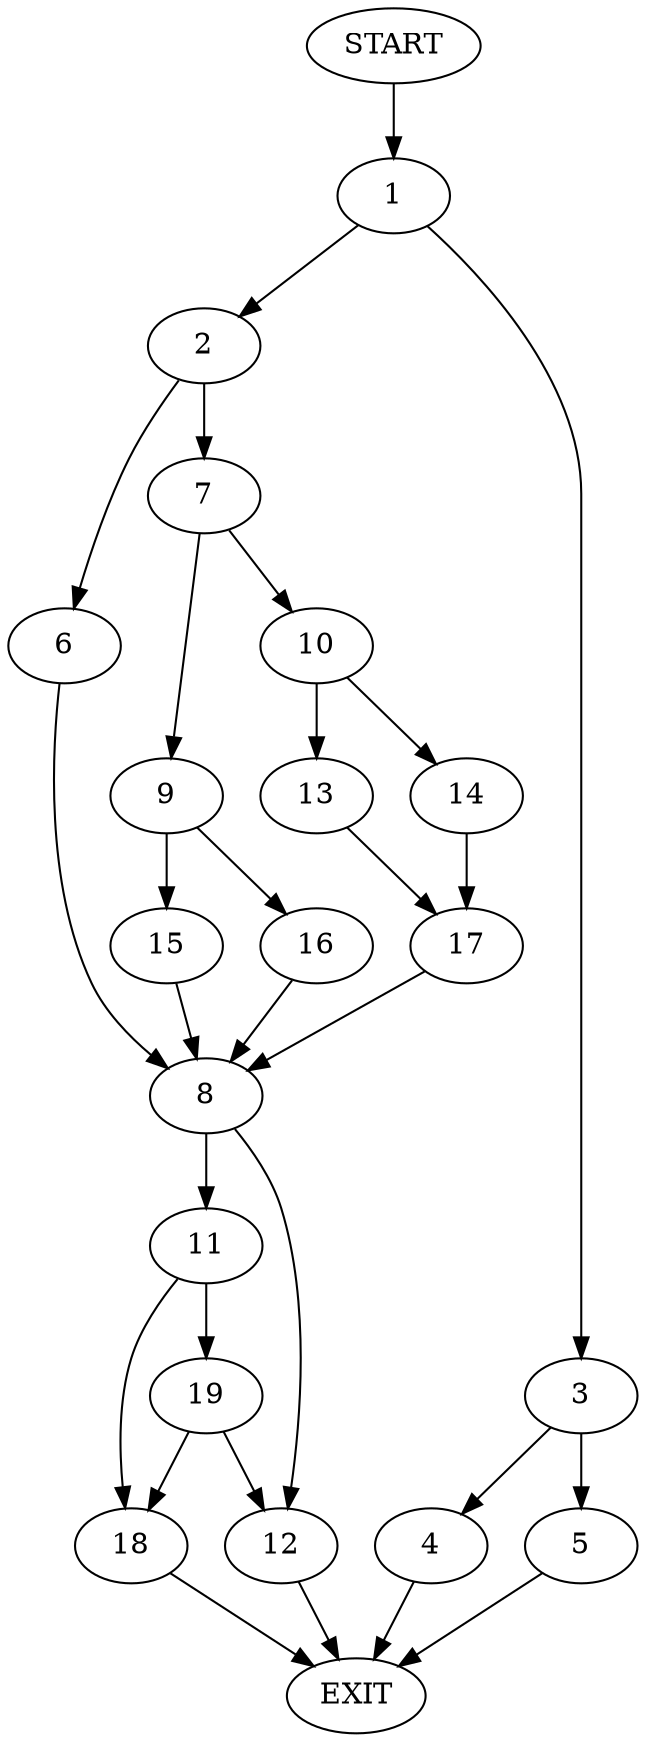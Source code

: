 digraph {
0 [label="START"]
20 [label="EXIT"]
0 -> 1
1 -> 2
1 -> 3
3 -> 4
3 -> 5
2 -> 6
2 -> 7
5 -> 20
4 -> 20
6 -> 8
7 -> 9
7 -> 10
8 -> 11
8 -> 12
10 -> 13
10 -> 14
9 -> 15
9 -> 16
13 -> 17
14 -> 17
17 -> 8
16 -> 8
15 -> 8
11 -> 18
11 -> 19
12 -> 20
19 -> 18
19 -> 12
18 -> 20
}
